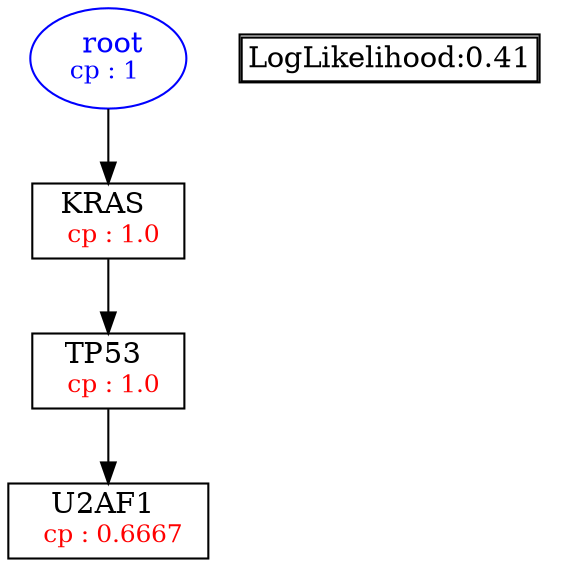 digraph tree {
    "root" [label=<<font color='Blue'> root</font><br/><font color='Blue' POINT-SIZE='12'>cp : 1 </font>>, shape=oval, color=Blue];
    "S1" [label =<KRAS <br/> <font color='Red' POINT-SIZE='12'> cp : 1.0 </font>>, shape=box];
    "S2" [label =<TP53 <br/> <font color='Red' POINT-SIZE='12'> cp : 1.0 </font>>, shape=box];
    "S3" [label =<U2AF1 <br/> <font color='Red' POINT-SIZE='12'> cp : 0.6667 </font>>, shape=box];
    "root" -> "S1";
    "S1" -> "S2";
    "S2" -> "S3";

    node[shape=plaintext]
    fontsize="10"
    struct1 [label=
    <<TABLE BORDER="1" CELLBORDER="1" CELLSPACING="0" >
    <TR><TD ALIGN="LEFT">LogLikelihood:0.41</TD></TR>
    </TABLE>>];

}
